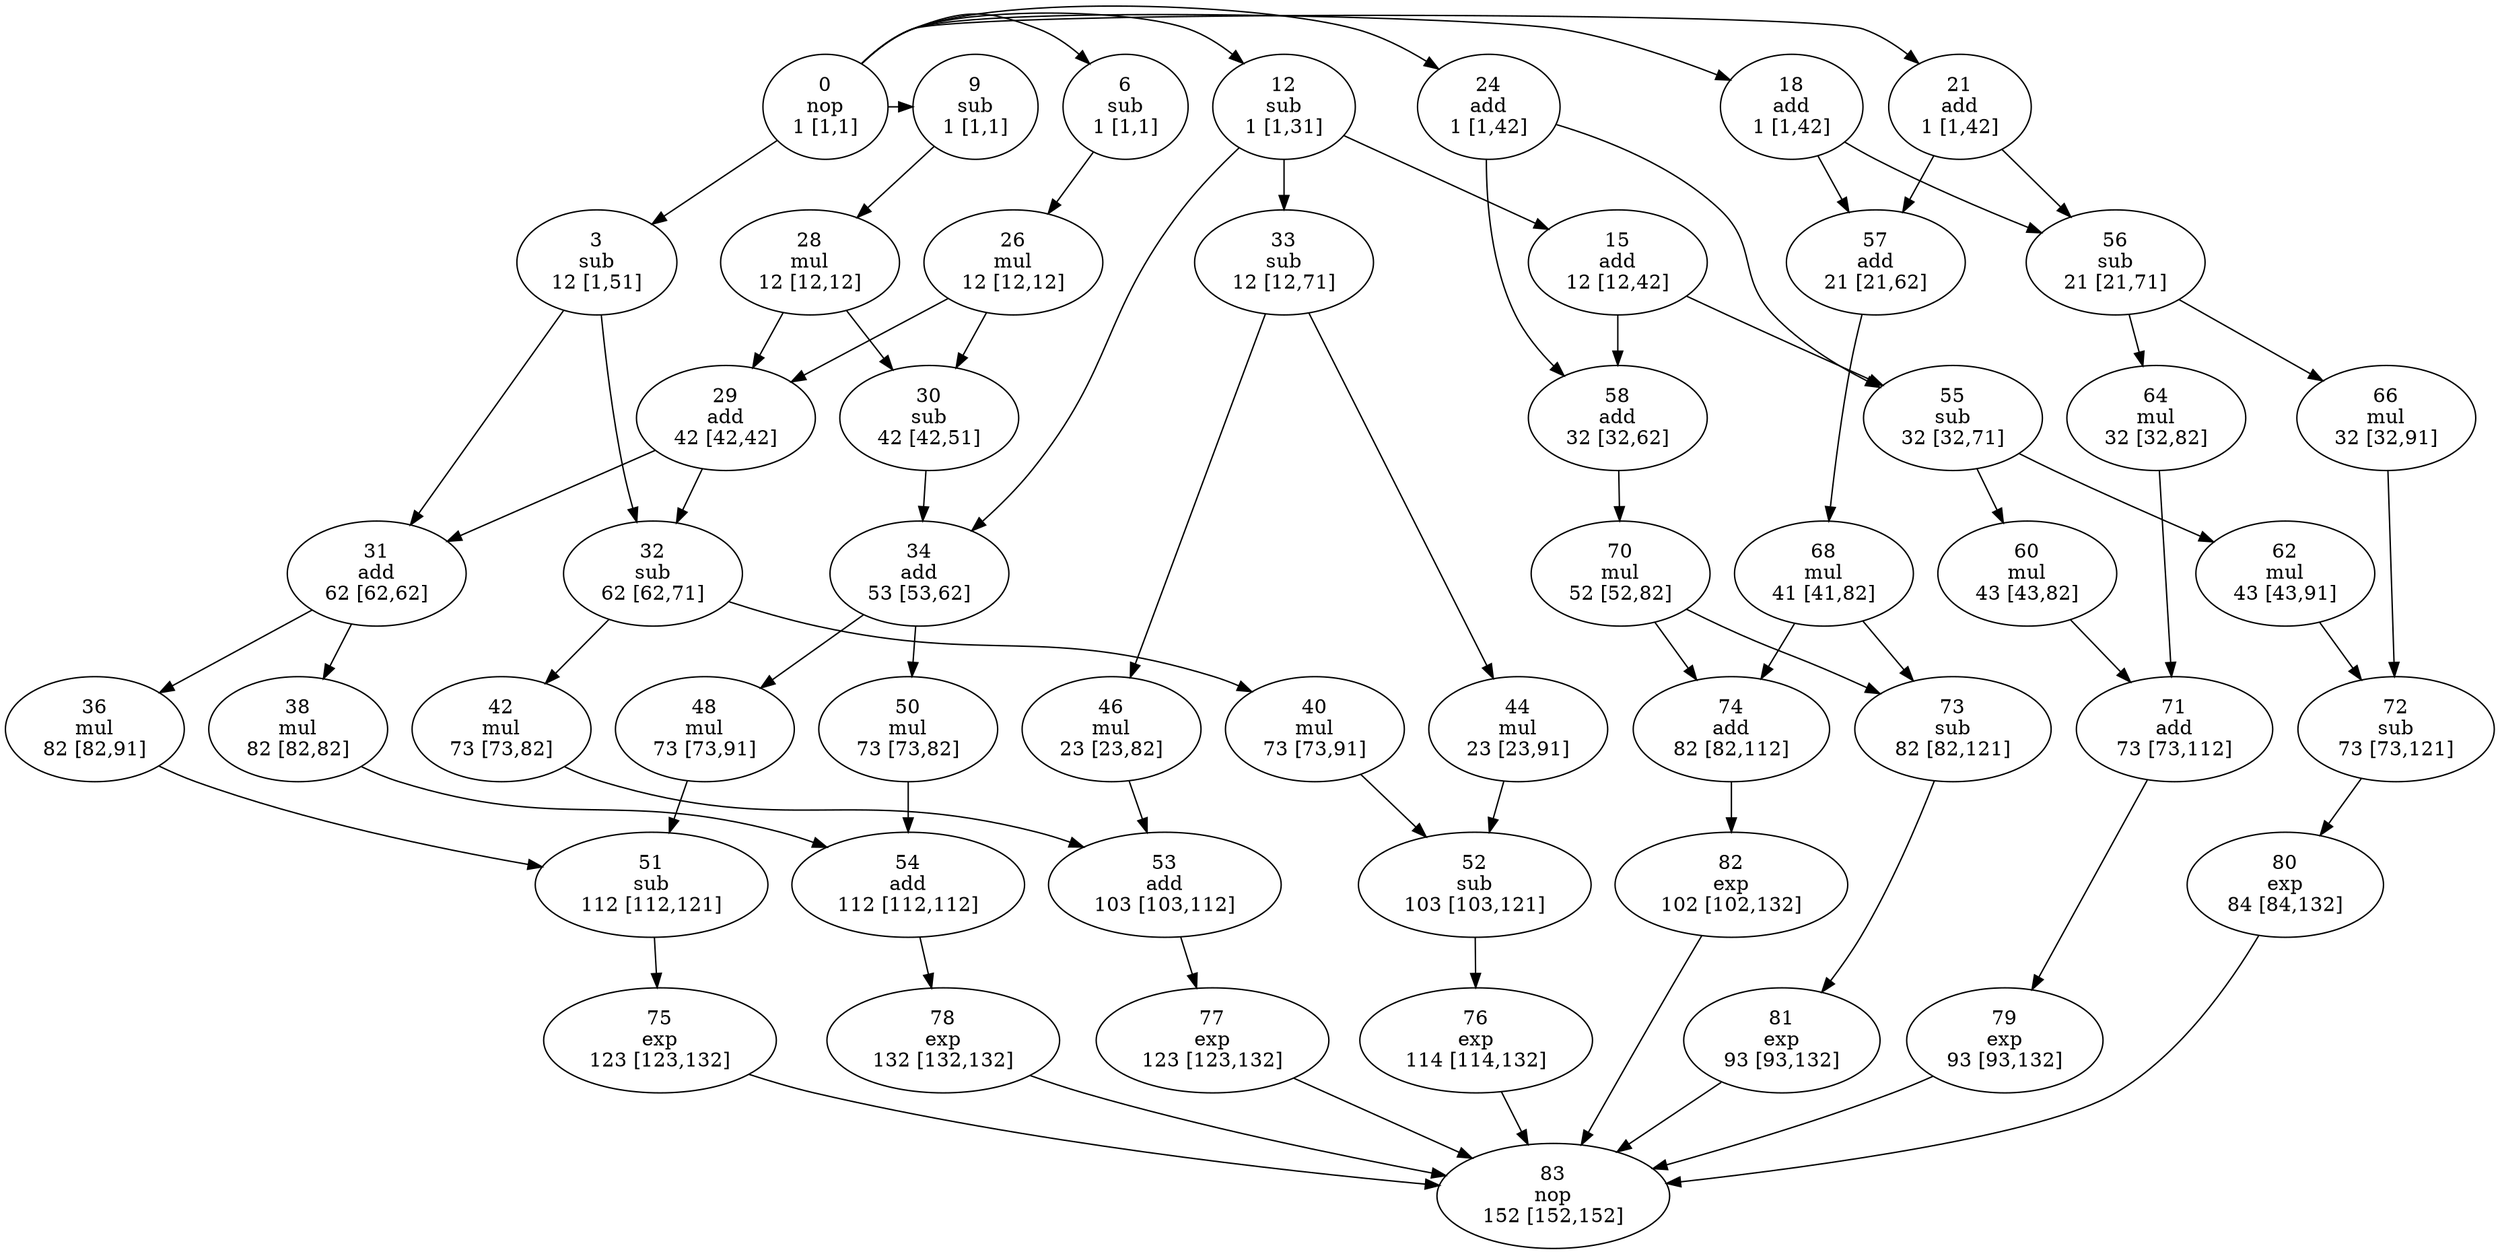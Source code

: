 strict digraph cosine2 {
	node [fontcolor=black,
		style=empty
	];
	{
		graph [rank=same];
		24		 [area=2,
			delay=20,
			label="24\nadd\n1 [1,42]",
			mobility=41,
			time_step=1,
			tl=42,
			ts=1];
		21		 [area=2,
			delay=20,
			label="21\nadd\n1 [1,42]",
			mobility=41,
			time_step=1,
			tl=42,
			ts=1];
		0		 [area=0,
			delay=0,
			label="0\nnop\n1 [1,1]",
			mobility=0,
			time_step=1,
			tl=1,
			ts=1];
		0 -> 24;
		0 -> 21;
		6		 [area=2,
			delay=11,
			label="6\nsub\n1 [1,1]",
			mobility=0,
			time_step=1,
			tl=1,
			ts=1];
		0 -> 6;
		9		 [area=2,
			delay=11,
			label="9\nsub\n1 [1,1]",
			mobility=0,
			time_step=1,
			tl=1,
			ts=1];
		0 -> 9;
		12		 [area=2,
			delay=11,
			label="12\nsub\n1 [1,31]",
			mobility=30,
			time_step=1,
			tl=31,
			ts=1];
		0 -> 12;
		18		 [area=2,
			delay=20,
			label="18\nadd\n1 [1,42]",
			mobility=41,
			time_step=1,
			tl=42,
			ts=1];
		0 -> 18;
	}
	{
		graph [rank=same];
		78		 [area=2,
			delay=20,
			label="78\nexp\n132 [132,132]",
			mobility=0,
			time_step=132,
			tl=132,
			ts=132];
	}
	{
		graph [rank=same];
		26		 [area=17,
			delay=30,
			label="26\nmul\n12 [12,12]",
			mobility=0,
			time_step=12,
			tl=12,
			ts=12];
		28		 [area=17,
			delay=30,
			label="28\nmul\n12 [12,12]",
			mobility=0,
			time_step=12,
			tl=12,
			ts=12];
		3		 [area=2,
			delay=11,
			label="3\nsub\n12 [1,51]",
			mobility=50,
			time_step=12,
			tl=51,
			ts=1];
		15		 [area=2,
			delay=20,
			label="15\nadd\n12 [12,42]",
			mobility=30,
			time_step=12,
			tl=42,
			ts=12];
		33		 [area=2,
			delay=11,
			label="33\nsub\n12 [12,71]",
			mobility=59,
			time_step=12,
			tl=71,
			ts=12];
	}
	{
		graph [rank=same];
		56		 [area=2,
			delay=11,
			label="56\nsub\n21 [21,71]",
			mobility=50,
			time_step=21,
			tl=71,
			ts=21];
		57		 [area=2,
			delay=20,
			label="57\nadd\n21 [21,62]",
			mobility=41,
			time_step=21,
			tl=62,
			ts=21];
	}
	{
		graph [rank=same];
		46		 [area=17,
			delay=30,
			label="46\nmul\n23 [23,82]",
			mobility=59,
			time_step=23,
			tl=82,
			ts=23];
		44		 [area=17,
			delay=30,
			label="44\nmul\n23 [23,91]",
			mobility=68,
			time_step=23,
			tl=91,
			ts=23];
	}
	{
		graph [rank=same];
		83		 [area=0,
			delay=0,
			label="83\nnop\n152 [152,152]",
			mobility=0,
			time_step=152,
			tl=152,
			ts=152];
	}
	{
		graph [rank=same];
		64		 [area=17,
			delay=30,
			label="64\nmul\n32 [32,82]",
			mobility=50,
			time_step=32,
			tl=82,
			ts=32];
		66		 [area=17,
			delay=30,
			label="66\nmul\n32 [32,91]",
			mobility=59,
			time_step=32,
			tl=91,
			ts=32];
		58		 [area=2,
			delay=20,
			label="58\nadd\n32 [32,62]",
			mobility=30,
			time_step=32,
			tl=62,
			ts=32];
		55		 [area=2,
			delay=11,
			label="55\nsub\n32 [32,71]",
			mobility=39,
			time_step=32,
			tl=71,
			ts=32];
	}
	{
		graph [rank=same];
		68		 [area=17,
			delay=30,
			label="68\nmul\n41 [41,82]",
			mobility=41,
			time_step=41,
			tl=82,
			ts=41];
	}
	{
		graph [rank=same];
		29		 [area=2,
			delay=20,
			label="29\nadd\n42 [42,42]",
			mobility=0,
			time_step=42,
			tl=42,
			ts=42];
		30		 [area=2,
			delay=11,
			label="30\nsub\n42 [42,51]",
			mobility=9,
			time_step=42,
			tl=51,
			ts=42];
	}
	{
		graph [rank=same];
		60		 [area=17,
			delay=30,
			label="60\nmul\n43 [43,82]",
			mobility=39,
			time_step=43,
			tl=82,
			ts=43];
		62		 [area=17,
			delay=30,
			label="62\nmul\n43 [43,91]",
			mobility=48,
			time_step=43,
			tl=91,
			ts=43];
	}
	{
		graph [rank=same];
		70		 [area=17,
			delay=30,
			label="70\nmul\n52 [52,82]",
			mobility=30,
			time_step=52,
			tl=82,
			ts=52];
	}
	{
		graph [rank=same];
		34		 [area=2,
			delay=20,
			label="34\nadd\n53 [53,62]",
			mobility=9,
			time_step=53,
			tl=62,
			ts=53];
	}
	{
		graph [rank=same];
		31		 [area=2,
			delay=20,
			label="31\nadd\n62 [62,62]",
			mobility=0,
			time_step=62,
			tl=62,
			ts=62];
		32		 [area=2,
			delay=11,
			label="32\nsub\n62 [62,71]",
			mobility=9,
			time_step=62,
			tl=71,
			ts=62];
	}
	{
		graph [rank=same];
		42		 [area=17,
			delay=30,
			label="42\nmul\n73 [73,82]",
			mobility=9,
			time_step=73,
			tl=82,
			ts=73];
		48		 [area=17,
			delay=30,
			label="48\nmul\n73 [73,91]",
			mobility=18,
			time_step=73,
			tl=91,
			ts=73];
		40		 [area=17,
			delay=30,
			label="40\nmul\n73 [73,91]",
			mobility=18,
			time_step=73,
			tl=91,
			ts=73];
		72		 [area=2,
			delay=11,
			label="72\nsub\n73 [73,121]",
			mobility=48,
			time_step=73,
			tl=121,
			ts=73];
		71		 [area=2,
			delay=20,
			label="71\nadd\n73 [73,112]",
			mobility=39,
			time_step=73,
			tl=112,
			ts=73];
		50		 [area=17,
			delay=30,
			label="50\nmul\n73 [73,82]",
			mobility=9,
			time_step=73,
			tl=82,
			ts=73];
	}
	{
		graph [rank=same];
		38		 [area=17,
			delay=30,
			label="38\nmul\n82 [82,82]",
			mobility=0,
			time_step=82,
			tl=82,
			ts=82];
		73		 [area=2,
			delay=11,
			label="73\nsub\n82 [82,121]",
			mobility=39,
			time_step=82,
			tl=121,
			ts=82];
		36		 [area=17,
			delay=30,
			label="36\nmul\n82 [82,91]",
			mobility=9,
			time_step=82,
			tl=91,
			ts=82];
		74		 [area=2,
			delay=20,
			label="74\nadd\n82 [82,112]",
			mobility=30,
			time_step=82,
			tl=112,
			ts=82];
	}
	{
		graph [rank=same];
		80		 [area=2,
			delay=20,
			label="80\nexp\n84 [84,132]",
			mobility=48,
			time_step=84,
			tl=132,
			ts=84];
	}
	{
		graph [rank=same];
		81		 [area=2,
			delay=20,
			label="81\nexp\n93 [93,132]",
			mobility=39,
			time_step=93,
			tl=132,
			ts=93];
		79		 [area=2,
			delay=20,
			label="79\nexp\n93 [93,132]",
			mobility=39,
			time_step=93,
			tl=132,
			ts=93];
	}
	{
		graph [rank=same];
		82		 [area=2,
			delay=20,
			label="82\nexp\n102 [102,132]",
			mobility=30,
			time_step=102,
			tl=132,
			ts=102];
	}
	{
		graph [rank=same];
		53		 [area=2,
			delay=20,
			label="53\nadd\n103 [103,112]",
			mobility=9,
			time_step=103,
			tl=112,
			ts=103];
		52		 [area=2,
			delay=11,
			label="52\nsub\n103 [103,121]",
			mobility=18,
			time_step=103,
			tl=121,
			ts=103];
	}
	{
		graph [rank=same];
		54		 [area=2,
			delay=20,
			label="54\nadd\n112 [112,112]",
			mobility=0,
			time_step=112,
			tl=112,
			ts=112];
		51		 [area=2,
			delay=11,
			label="51\nsub\n112 [112,121]",
			mobility=9,
			time_step=112,
			tl=121,
			ts=112];
	}
	{
		graph [rank=same];
		76		 [area=2,
			delay=20,
			label="76\nexp\n114 [114,132]",
			mobility=18,
			time_step=114,
			tl=132,
			ts=114];
	}
	{
		graph [rank=same];
		77		 [area=2,
			delay=20,
			label="77\nexp\n123 [123,132]",
			mobility=9,
			time_step=123,
			tl=132,
			ts=123];
		75		 [area=2,
			delay=20,
			label="75\nexp\n123 [123,132]",
			mobility=9,
			time_step=123,
			tl=132,
			ts=123];
	}
	56 -> 64	 [name=71];
	56 -> 66	 [name=70];
	54 -> 78	 [name=67];
	42 -> 53	 [name=55];
	60 -> 71	 [name=75];
	62 -> 72	 [name=77];
	64 -> 71	 [name=79];
	66 -> 72	 [name=81];
	68 -> 73	 [name=83];
	68 -> 74	 [name=84];
	80 -> 83;
	81 -> 83;
	53 -> 77	 [name=66];
	24 -> 58	 [name=30];
	24 -> 55	 [name=29];
	26 -> 29	 [name=33];
	26 -> 30	 [name=32];
	21 -> 56	 [name=26];
	21 -> 57	 [name=25];
	48 -> 51	 [name=61];
	0 -> 3;
	46 -> 53	 [name=59];
	44 -> 52	 [name=57];
	28 -> 29	 [name=36];
	28 -> 30	 [name=35];
	29 -> 31	 [name=37];
	29 -> 32	 [name=38];
	40 -> 52	 [name=53];
	82 -> 83;
	3 -> 31	 [name=3];
	3 -> 32	 [name=4];
	6 -> 26	 [name=7];
	9 -> 28	 [name=10];
	52 -> 76	 [name=65];
	77 -> 83;
	76 -> 83;
	75 -> 83;
	38 -> 54	 [name=51];
	73 -> 81	 [name=90];
	72 -> 80	 [name=89];
	71 -> 79	 [name=88];
	70 -> 73	 [name=86];
	70 -> 74	 [name=87];
	79 -> 83;
	78 -> 83;
	12 -> 15	 [name=15];
	12 -> 34	 [name=13];
	12 -> 33	 [name=14];
	15 -> 58	 [name=18];
	15 -> 55	 [name=17];
	58 -> 70	 [name=73];
	18 -> 56	 [name=22];
	18 -> 57	 [name=21];
	31 -> 38	 [name=41];
	31 -> 36	 [name=40];
	30 -> 34	 [name=39];
	51 -> 75	 [name=64];
	36 -> 51	 [name=49];
	34 -> 48	 [name=46];
	34 -> 50	 [name=47];
	33 -> 46	 [name=45];
	33 -> 44	 [name=44];
	55 -> 60	 [name=68];
	55 -> 62	 [name=69];
	74 -> 82	 [name=91];
	32 -> 42	 [name=43];
	32 -> 40	 [name=42];
	57 -> 68	 [name=72];
	50 -> 54	 [name=63];
}

